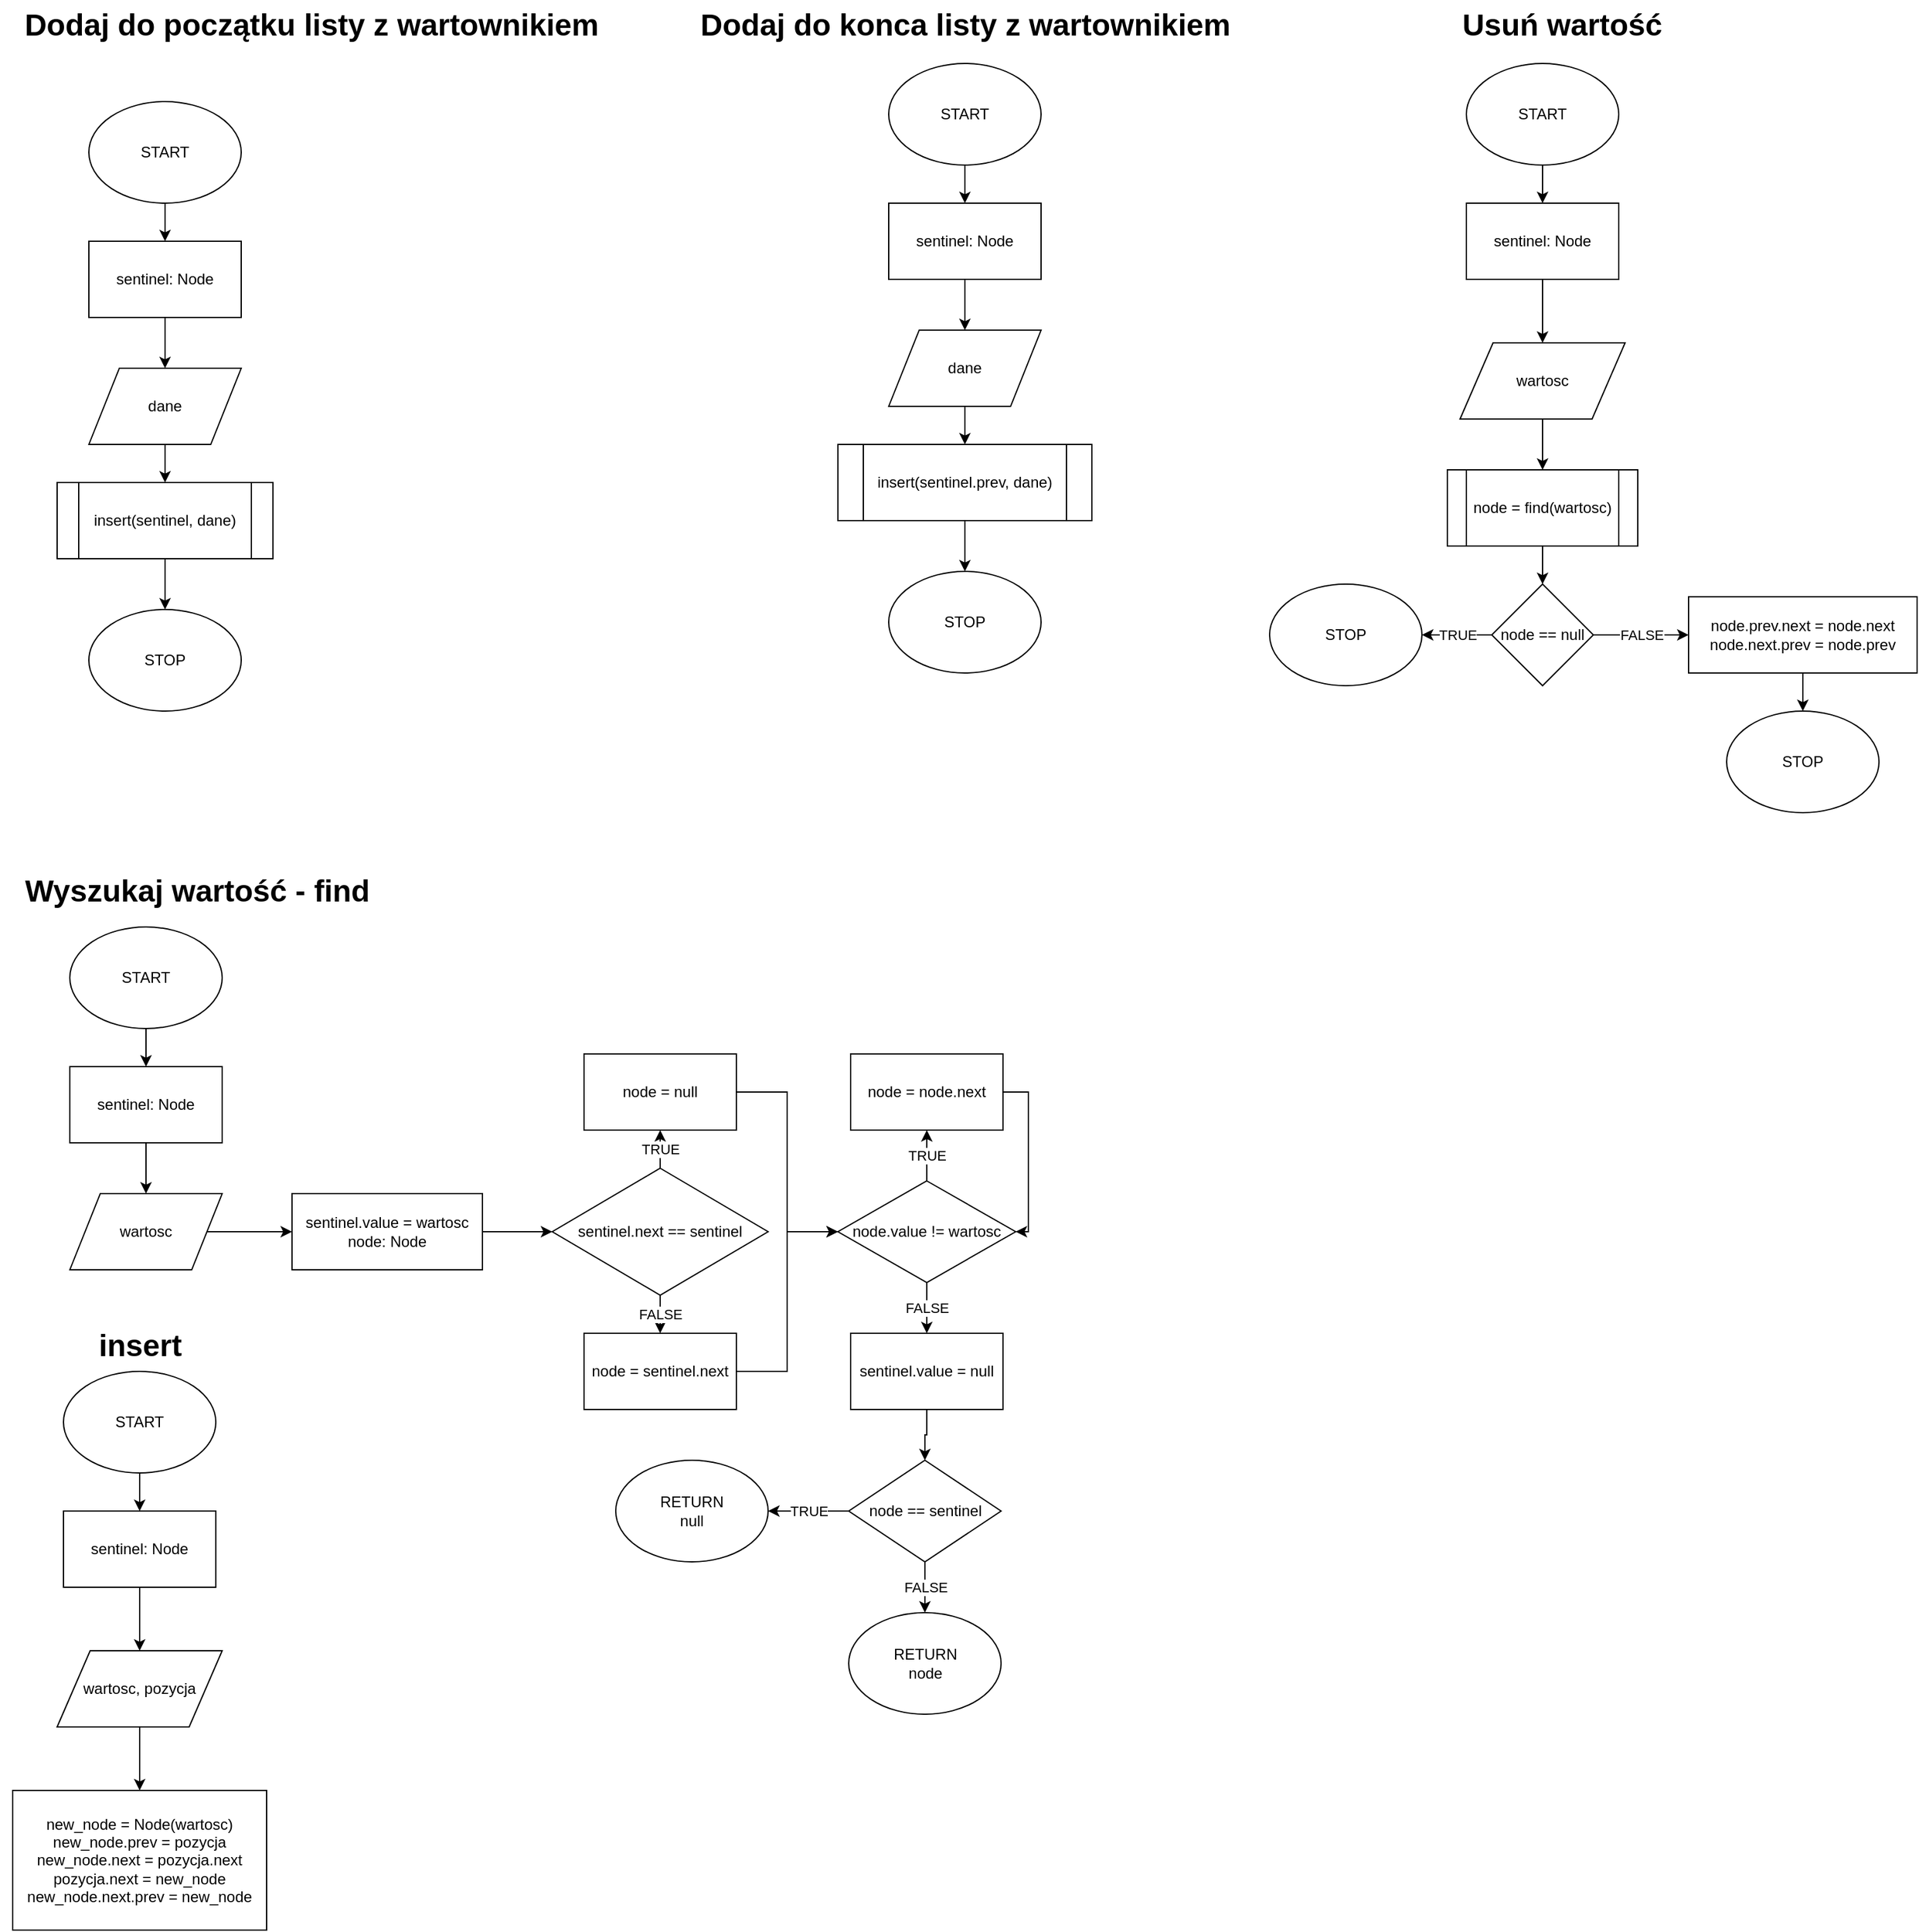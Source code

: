 <mxfile version="14.4.9" type="device"><diagram id="t-hnKw-bryal_KsDZZoD" name="Page-1"><mxGraphModel dx="1564" dy="1358" grid="1" gridSize="10" guides="1" tooltips="1" connect="1" arrows="1" fold="1" page="1" pageScale="1" pageWidth="827" pageHeight="1169" math="0" shadow="0"><root><mxCell id="0"/><mxCell id="1" parent="0"/><mxCell id="7YsWU4_cLGxjcix8OMJr-1" value="Dodaj do początku listy z wartownikiem" style="text;strokeColor=none;fillColor=none;html=1;fontSize=24;fontStyle=1;verticalAlign=middle;align=center;" parent="1" vertex="1"><mxGeometry width="490" height="40" as="geometry"/></mxCell><mxCell id="7YsWU4_cLGxjcix8OMJr-2" value="" style="edgeStyle=orthogonalEdgeStyle;rounded=0;orthogonalLoop=1;jettySize=auto;html=1;" parent="1" source="7YsWU4_cLGxjcix8OMJr-3" target="7YsWU4_cLGxjcix8OMJr-5" edge="1"><mxGeometry relative="1" as="geometry"/></mxCell><mxCell id="7YsWU4_cLGxjcix8OMJr-3" value="START" style="ellipse;whiteSpace=wrap;html=1;" parent="1" vertex="1"><mxGeometry x="70" y="80" width="120" height="80" as="geometry"/></mxCell><mxCell id="7YsWU4_cLGxjcix8OMJr-4" value="" style="edgeStyle=orthogonalEdgeStyle;rounded=0;orthogonalLoop=1;jettySize=auto;html=1;" parent="1" source="7YsWU4_cLGxjcix8OMJr-5" target="7YsWU4_cLGxjcix8OMJr-7" edge="1"><mxGeometry relative="1" as="geometry"/></mxCell><mxCell id="7YsWU4_cLGxjcix8OMJr-5" value="sentinel: Node" style="rounded=0;whiteSpace=wrap;html=1;" parent="1" vertex="1"><mxGeometry x="70" y="190" width="120" height="60" as="geometry"/></mxCell><mxCell id="7YsWU4_cLGxjcix8OMJr-6" value="" style="edgeStyle=orthogonalEdgeStyle;rounded=0;orthogonalLoop=1;jettySize=auto;html=1;entryX=0.5;entryY=0;entryDx=0;entryDy=0;" parent="1" source="7YsWU4_cLGxjcix8OMJr-7" target="qxih7zJAlxPjidm2RWaQ-11" edge="1"><mxGeometry relative="1" as="geometry"><mxPoint x="157.5" y="390" as="targetPoint"/></mxGeometry></mxCell><mxCell id="7YsWU4_cLGxjcix8OMJr-7" value="dane" style="shape=parallelogram;perimeter=parallelogramPerimeter;whiteSpace=wrap;html=1;" parent="1" vertex="1"><mxGeometry x="70" y="290" width="120" height="60" as="geometry"/></mxCell><mxCell id="7YsWU4_cLGxjcix8OMJr-34" value="Dodaj do konca listy z wartownikiem" style="text;strokeColor=none;fillColor=none;html=1;fontSize=24;fontStyle=1;verticalAlign=middle;align=center;" parent="1" vertex="1"><mxGeometry x="515" width="490" height="40" as="geometry"/></mxCell><mxCell id="7YsWU4_cLGxjcix8OMJr-37" value="Wyszukaj wartość - find" style="text;strokeColor=none;fillColor=none;html=1;fontSize=24;fontStyle=1;verticalAlign=middle;align=center;" parent="1" vertex="1"><mxGeometry x="10" y="682" width="290" height="40" as="geometry"/></mxCell><mxCell id="7YsWU4_cLGxjcix8OMJr-50" value="Usuń wartość" style="text;strokeColor=none;fillColor=none;html=1;fontSize=24;fontStyle=1;verticalAlign=middle;align=center;" parent="1" vertex="1"><mxGeometry x="1130" width="200" height="40" as="geometry"/></mxCell><mxCell id="qxih7zJAlxPjidm2RWaQ-2" value="insert" style="text;strokeColor=none;fillColor=none;html=1;fontSize=24;fontStyle=1;verticalAlign=middle;align=center;" parent="1" vertex="1"><mxGeometry x="10" y="1040" width="200" height="40" as="geometry"/></mxCell><mxCell id="qxih7zJAlxPjidm2RWaQ-8" value="" style="edgeStyle=orthogonalEdgeStyle;rounded=0;orthogonalLoop=1;jettySize=auto;html=1;" parent="1" source="qxih7zJAlxPjidm2RWaQ-3" target="qxih7zJAlxPjidm2RWaQ-7" edge="1"><mxGeometry relative="1" as="geometry"/></mxCell><mxCell id="qxih7zJAlxPjidm2RWaQ-3" value="sentinel: Node" style="rounded=0;whiteSpace=wrap;html=1;" parent="1" vertex="1"><mxGeometry x="50" y="1190" width="120" height="60" as="geometry"/></mxCell><mxCell id="qxih7zJAlxPjidm2RWaQ-5" value="" style="edgeStyle=orthogonalEdgeStyle;rounded=0;orthogonalLoop=1;jettySize=auto;html=1;" parent="1" source="qxih7zJAlxPjidm2RWaQ-4" target="qxih7zJAlxPjidm2RWaQ-3" edge="1"><mxGeometry relative="1" as="geometry"/></mxCell><mxCell id="qxih7zJAlxPjidm2RWaQ-4" value="START" style="ellipse;whiteSpace=wrap;html=1;" parent="1" vertex="1"><mxGeometry x="50" y="1080" width="120" height="80" as="geometry"/></mxCell><mxCell id="qxih7zJAlxPjidm2RWaQ-10" value="" style="edgeStyle=orthogonalEdgeStyle;rounded=0;orthogonalLoop=1;jettySize=auto;html=1;" parent="1" source="qxih7zJAlxPjidm2RWaQ-7" target="qxih7zJAlxPjidm2RWaQ-9" edge="1"><mxGeometry relative="1" as="geometry"/></mxCell><mxCell id="qxih7zJAlxPjidm2RWaQ-7" value="wartosc, pozycja" style="shape=parallelogram;perimeter=parallelogramPerimeter;whiteSpace=wrap;html=1;" parent="1" vertex="1"><mxGeometry x="45" y="1300" width="130" height="60" as="geometry"/></mxCell><mxCell id="qxih7zJAlxPjidm2RWaQ-9" value="new_node = Node(wartosc)&lt;br&gt;new_node.prev = pozycja&lt;br&gt;new_node.next = pozycja.next&lt;br&gt;pozycja.next = new_node&lt;br&gt;new_node.next.prev = new_node" style="rounded=0;whiteSpace=wrap;html=1;" parent="1" vertex="1"><mxGeometry x="10" y="1410" width="200" height="110" as="geometry"/></mxCell><mxCell id="qxih7zJAlxPjidm2RWaQ-13" value="" style="edgeStyle=orthogonalEdgeStyle;rounded=0;orthogonalLoop=1;jettySize=auto;html=1;" parent="1" source="qxih7zJAlxPjidm2RWaQ-11" target="qxih7zJAlxPjidm2RWaQ-12" edge="1"><mxGeometry relative="1" as="geometry"/></mxCell><mxCell id="qxih7zJAlxPjidm2RWaQ-11" value="insert(sentinel, dane)" style="shape=process;whiteSpace=wrap;html=1;backgroundOutline=1;" parent="1" vertex="1"><mxGeometry x="45" y="380" width="170" height="60" as="geometry"/></mxCell><mxCell id="qxih7zJAlxPjidm2RWaQ-12" value="STOP" style="ellipse;whiteSpace=wrap;html=1;" parent="1" vertex="1"><mxGeometry x="70" y="480" width="120" height="80" as="geometry"/></mxCell><mxCell id="qxih7zJAlxPjidm2RWaQ-14" value="" style="edgeStyle=orthogonalEdgeStyle;rounded=0;orthogonalLoop=1;jettySize=auto;html=1;" parent="1" source="qxih7zJAlxPjidm2RWaQ-15" target="qxih7zJAlxPjidm2RWaQ-17" edge="1"><mxGeometry relative="1" as="geometry"/></mxCell><mxCell id="qxih7zJAlxPjidm2RWaQ-15" value="START" style="ellipse;whiteSpace=wrap;html=1;" parent="1" vertex="1"><mxGeometry x="700" y="50" width="120" height="80" as="geometry"/></mxCell><mxCell id="qxih7zJAlxPjidm2RWaQ-16" value="" style="edgeStyle=orthogonalEdgeStyle;rounded=0;orthogonalLoop=1;jettySize=auto;html=1;" parent="1" source="qxih7zJAlxPjidm2RWaQ-17" target="qxih7zJAlxPjidm2RWaQ-19" edge="1"><mxGeometry relative="1" as="geometry"/></mxCell><mxCell id="qxih7zJAlxPjidm2RWaQ-17" value="sentinel: Node" style="rounded=0;whiteSpace=wrap;html=1;" parent="1" vertex="1"><mxGeometry x="700" y="160" width="120" height="60" as="geometry"/></mxCell><mxCell id="qxih7zJAlxPjidm2RWaQ-18" value="" style="edgeStyle=orthogonalEdgeStyle;rounded=0;orthogonalLoop=1;jettySize=auto;html=1;entryX=0.5;entryY=0;entryDx=0;entryDy=0;" parent="1" source="qxih7zJAlxPjidm2RWaQ-19" target="qxih7zJAlxPjidm2RWaQ-21" edge="1"><mxGeometry relative="1" as="geometry"><mxPoint x="787.5" y="360" as="targetPoint"/></mxGeometry></mxCell><mxCell id="qxih7zJAlxPjidm2RWaQ-19" value="dane" style="shape=parallelogram;perimeter=parallelogramPerimeter;whiteSpace=wrap;html=1;" parent="1" vertex="1"><mxGeometry x="700" y="260" width="120" height="60" as="geometry"/></mxCell><mxCell id="qxih7zJAlxPjidm2RWaQ-20" value="" style="edgeStyle=orthogonalEdgeStyle;rounded=0;orthogonalLoop=1;jettySize=auto;html=1;" parent="1" source="qxih7zJAlxPjidm2RWaQ-21" target="qxih7zJAlxPjidm2RWaQ-22" edge="1"><mxGeometry relative="1" as="geometry"/></mxCell><mxCell id="qxih7zJAlxPjidm2RWaQ-21" value="insert(sentinel.prev, dane)" style="shape=process;whiteSpace=wrap;html=1;backgroundOutline=1;" parent="1" vertex="1"><mxGeometry x="660" y="350" width="200" height="60" as="geometry"/></mxCell><mxCell id="qxih7zJAlxPjidm2RWaQ-22" value="STOP" style="ellipse;whiteSpace=wrap;html=1;" parent="1" vertex="1"><mxGeometry x="700" y="450" width="120" height="80" as="geometry"/></mxCell><mxCell id="qxih7zJAlxPjidm2RWaQ-24" value="" style="edgeStyle=orthogonalEdgeStyle;rounded=0;orthogonalLoop=1;jettySize=auto;html=1;" parent="1" source="qxih7zJAlxPjidm2RWaQ-25" target="qxih7zJAlxPjidm2RWaQ-27" edge="1"><mxGeometry relative="1" as="geometry"/></mxCell><mxCell id="qxih7zJAlxPjidm2RWaQ-25" value="START" style="ellipse;whiteSpace=wrap;html=1;" parent="1" vertex="1"><mxGeometry x="55" y="730" width="120" height="80" as="geometry"/></mxCell><mxCell id="qxih7zJAlxPjidm2RWaQ-26" value="" style="edgeStyle=orthogonalEdgeStyle;rounded=0;orthogonalLoop=1;jettySize=auto;html=1;" parent="1" source="qxih7zJAlxPjidm2RWaQ-27" target="qxih7zJAlxPjidm2RWaQ-28" edge="1"><mxGeometry relative="1" as="geometry"/></mxCell><mxCell id="qxih7zJAlxPjidm2RWaQ-27" value="sentinel: Node" style="rounded=0;whiteSpace=wrap;html=1;" parent="1" vertex="1"><mxGeometry x="55" y="840" width="120" height="60" as="geometry"/></mxCell><mxCell id="qxih7zJAlxPjidm2RWaQ-30" value="" style="edgeStyle=orthogonalEdgeStyle;rounded=0;orthogonalLoop=1;jettySize=auto;html=1;" parent="1" source="qxih7zJAlxPjidm2RWaQ-28" target="qxih7zJAlxPjidm2RWaQ-29" edge="1"><mxGeometry relative="1" as="geometry"/></mxCell><mxCell id="qxih7zJAlxPjidm2RWaQ-28" value="wartosc" style="shape=parallelogram;perimeter=parallelogramPerimeter;whiteSpace=wrap;html=1;" parent="1" vertex="1"><mxGeometry x="55" y="940" width="120" height="60" as="geometry"/></mxCell><mxCell id="qxih7zJAlxPjidm2RWaQ-32" value="" style="edgeStyle=orthogonalEdgeStyle;rounded=0;orthogonalLoop=1;jettySize=auto;html=1;" parent="1" source="qxih7zJAlxPjidm2RWaQ-29" target="qxih7zJAlxPjidm2RWaQ-31" edge="1"><mxGeometry relative="1" as="geometry"/></mxCell><mxCell id="qxih7zJAlxPjidm2RWaQ-29" value="sentinel.value = wartosc&lt;br&gt;node: Node" style="rounded=0;whiteSpace=wrap;html=1;" parent="1" vertex="1"><mxGeometry x="230" y="940" width="150" height="60" as="geometry"/></mxCell><mxCell id="qxih7zJAlxPjidm2RWaQ-37" value="FALSE" style="edgeStyle=orthogonalEdgeStyle;rounded=0;orthogonalLoop=1;jettySize=auto;html=1;" parent="1" source="qxih7zJAlxPjidm2RWaQ-31" target="qxih7zJAlxPjidm2RWaQ-36" edge="1"><mxGeometry relative="1" as="geometry"/></mxCell><mxCell id="qxih7zJAlxPjidm2RWaQ-38" value="TRUE" style="edgeStyle=orthogonalEdgeStyle;rounded=0;orthogonalLoop=1;jettySize=auto;html=1;" parent="1" source="qxih7zJAlxPjidm2RWaQ-31" target="qxih7zJAlxPjidm2RWaQ-35" edge="1"><mxGeometry relative="1" as="geometry"/></mxCell><mxCell id="qxih7zJAlxPjidm2RWaQ-31" value="sentinel.next == sentinel" style="rhombus;whiteSpace=wrap;html=1;" parent="1" vertex="1"><mxGeometry x="435" y="920" width="170" height="100" as="geometry"/></mxCell><mxCell id="qxih7zJAlxPjidm2RWaQ-41" style="edgeStyle=orthogonalEdgeStyle;rounded=0;orthogonalLoop=1;jettySize=auto;html=1;exitX=1;exitY=0.5;exitDx=0;exitDy=0;entryX=0;entryY=0.5;entryDx=0;entryDy=0;" parent="1" source="qxih7zJAlxPjidm2RWaQ-35" target="qxih7zJAlxPjidm2RWaQ-39" edge="1"><mxGeometry relative="1" as="geometry"/></mxCell><mxCell id="qxih7zJAlxPjidm2RWaQ-35" value="node = null" style="rounded=0;whiteSpace=wrap;html=1;" parent="1" vertex="1"><mxGeometry x="460" y="830" width="120" height="60" as="geometry"/></mxCell><mxCell id="qxih7zJAlxPjidm2RWaQ-40" style="edgeStyle=orthogonalEdgeStyle;rounded=0;orthogonalLoop=1;jettySize=auto;html=1;exitX=1;exitY=0.5;exitDx=0;exitDy=0;entryX=0;entryY=0.5;entryDx=0;entryDy=0;" parent="1" source="qxih7zJAlxPjidm2RWaQ-36" target="qxih7zJAlxPjidm2RWaQ-39" edge="1"><mxGeometry relative="1" as="geometry"/></mxCell><mxCell id="qxih7zJAlxPjidm2RWaQ-36" value="node = sentinel.next" style="rounded=0;whiteSpace=wrap;html=1;" parent="1" vertex="1"><mxGeometry x="460" y="1050" width="120" height="60" as="geometry"/></mxCell><mxCell id="qxih7zJAlxPjidm2RWaQ-43" value="TRUE" style="edgeStyle=orthogonalEdgeStyle;rounded=0;orthogonalLoop=1;jettySize=auto;html=1;" parent="1" source="qxih7zJAlxPjidm2RWaQ-39" target="qxih7zJAlxPjidm2RWaQ-42" edge="1"><mxGeometry relative="1" as="geometry"/></mxCell><mxCell id="qxih7zJAlxPjidm2RWaQ-47" value="FALSE" style="edgeStyle=orthogonalEdgeStyle;rounded=0;orthogonalLoop=1;jettySize=auto;html=1;" parent="1" source="qxih7zJAlxPjidm2RWaQ-39" target="qxih7zJAlxPjidm2RWaQ-46" edge="1"><mxGeometry relative="1" as="geometry"/></mxCell><mxCell id="qxih7zJAlxPjidm2RWaQ-39" value="node.value != wartosc" style="rhombus;whiteSpace=wrap;html=1;" parent="1" vertex="1"><mxGeometry x="660" y="930" width="140" height="80" as="geometry"/></mxCell><mxCell id="qxih7zJAlxPjidm2RWaQ-45" style="edgeStyle=orthogonalEdgeStyle;rounded=0;orthogonalLoop=1;jettySize=auto;html=1;exitX=1;exitY=0.5;exitDx=0;exitDy=0;entryX=1;entryY=0.5;entryDx=0;entryDy=0;" parent="1" source="qxih7zJAlxPjidm2RWaQ-42" target="qxih7zJAlxPjidm2RWaQ-39" edge="1"><mxGeometry relative="1" as="geometry"><Array as="points"><mxPoint x="810" y="860"/><mxPoint x="810" y="970"/></Array></mxGeometry></mxCell><mxCell id="qxih7zJAlxPjidm2RWaQ-42" value="node = node.next" style="rounded=0;whiteSpace=wrap;html=1;" parent="1" vertex="1"><mxGeometry x="670" y="830" width="120" height="60" as="geometry"/></mxCell><mxCell id="qxih7zJAlxPjidm2RWaQ-49" value="" style="edgeStyle=orthogonalEdgeStyle;rounded=0;orthogonalLoop=1;jettySize=auto;html=1;" parent="1" source="qxih7zJAlxPjidm2RWaQ-46" target="qxih7zJAlxPjidm2RWaQ-48" edge="1"><mxGeometry relative="1" as="geometry"/></mxCell><mxCell id="qxih7zJAlxPjidm2RWaQ-46" value="sentinel.value = null" style="rounded=0;whiteSpace=wrap;html=1;" parent="1" vertex="1"><mxGeometry x="670" y="1050" width="120" height="60" as="geometry"/></mxCell><mxCell id="qxih7zJAlxPjidm2RWaQ-52" value="FALSE" style="edgeStyle=orthogonalEdgeStyle;rounded=0;orthogonalLoop=1;jettySize=auto;html=1;" parent="1" source="qxih7zJAlxPjidm2RWaQ-48" target="qxih7zJAlxPjidm2RWaQ-51" edge="1"><mxGeometry relative="1" as="geometry"/></mxCell><mxCell id="qxih7zJAlxPjidm2RWaQ-53" value="TRUE" style="edgeStyle=orthogonalEdgeStyle;rounded=0;orthogonalLoop=1;jettySize=auto;html=1;" parent="1" source="qxih7zJAlxPjidm2RWaQ-48" target="qxih7zJAlxPjidm2RWaQ-50" edge="1"><mxGeometry relative="1" as="geometry"/></mxCell><mxCell id="qxih7zJAlxPjidm2RWaQ-48" value="node == sentinel" style="rhombus;whiteSpace=wrap;html=1;" parent="1" vertex="1"><mxGeometry x="668.5" y="1150" width="120" height="80" as="geometry"/></mxCell><mxCell id="qxih7zJAlxPjidm2RWaQ-50" value="RETURN&lt;br&gt;null" style="ellipse;whiteSpace=wrap;html=1;" parent="1" vertex="1"><mxGeometry x="485" y="1150" width="120" height="80" as="geometry"/></mxCell><mxCell id="qxih7zJAlxPjidm2RWaQ-51" value="RETURN&lt;br&gt;node" style="ellipse;whiteSpace=wrap;html=1;" parent="1" vertex="1"><mxGeometry x="668.5" y="1270" width="120" height="80" as="geometry"/></mxCell><mxCell id="qxih7zJAlxPjidm2RWaQ-54" value="" style="edgeStyle=orthogonalEdgeStyle;rounded=0;orthogonalLoop=1;jettySize=auto;html=1;" parent="1" source="qxih7zJAlxPjidm2RWaQ-55" target="qxih7zJAlxPjidm2RWaQ-58" edge="1"><mxGeometry relative="1" as="geometry"/></mxCell><mxCell id="qxih7zJAlxPjidm2RWaQ-55" value="sentinel: Node" style="rounded=0;whiteSpace=wrap;html=1;" parent="1" vertex="1"><mxGeometry x="1155" y="160" width="120" height="60" as="geometry"/></mxCell><mxCell id="qxih7zJAlxPjidm2RWaQ-56" value="" style="edgeStyle=orthogonalEdgeStyle;rounded=0;orthogonalLoop=1;jettySize=auto;html=1;" parent="1" source="qxih7zJAlxPjidm2RWaQ-57" target="qxih7zJAlxPjidm2RWaQ-55" edge="1"><mxGeometry relative="1" as="geometry"/></mxCell><mxCell id="qxih7zJAlxPjidm2RWaQ-57" value="START" style="ellipse;whiteSpace=wrap;html=1;" parent="1" vertex="1"><mxGeometry x="1155" y="50" width="120" height="80" as="geometry"/></mxCell><mxCell id="qxih7zJAlxPjidm2RWaQ-61" value="" style="edgeStyle=orthogonalEdgeStyle;rounded=0;orthogonalLoop=1;jettySize=auto;html=1;" parent="1" source="qxih7zJAlxPjidm2RWaQ-58" target="qxih7zJAlxPjidm2RWaQ-60" edge="1"><mxGeometry relative="1" as="geometry"/></mxCell><mxCell id="qxih7zJAlxPjidm2RWaQ-58" value="wartosc" style="shape=parallelogram;perimeter=parallelogramPerimeter;whiteSpace=wrap;html=1;" parent="1" vertex="1"><mxGeometry x="1150" y="270" width="130" height="60" as="geometry"/></mxCell><mxCell id="qxih7zJAlxPjidm2RWaQ-69" value="" style="edgeStyle=orthogonalEdgeStyle;rounded=0;orthogonalLoop=1;jettySize=auto;html=1;" parent="1" source="qxih7zJAlxPjidm2RWaQ-59" target="qxih7zJAlxPjidm2RWaQ-68" edge="1"><mxGeometry relative="1" as="geometry"/></mxCell><mxCell id="qxih7zJAlxPjidm2RWaQ-59" value="node.prev.next = node.next&lt;br&gt;node.next.prev = node.prev" style="rounded=0;whiteSpace=wrap;html=1;" parent="1" vertex="1"><mxGeometry x="1330" y="470" width="180" height="60" as="geometry"/></mxCell><mxCell id="qxih7zJAlxPjidm2RWaQ-63" value="" style="edgeStyle=orthogonalEdgeStyle;rounded=0;orthogonalLoop=1;jettySize=auto;html=1;" parent="1" source="qxih7zJAlxPjidm2RWaQ-60" target="qxih7zJAlxPjidm2RWaQ-62" edge="1"><mxGeometry relative="1" as="geometry"/></mxCell><mxCell id="qxih7zJAlxPjidm2RWaQ-60" value="node = find(wartosc)" style="shape=process;whiteSpace=wrap;html=1;backgroundOutline=1;" parent="1" vertex="1"><mxGeometry x="1140" y="370" width="150" height="60" as="geometry"/></mxCell><mxCell id="qxih7zJAlxPjidm2RWaQ-65" value="TRUE" style="edgeStyle=orthogonalEdgeStyle;rounded=0;orthogonalLoop=1;jettySize=auto;html=1;" parent="1" source="qxih7zJAlxPjidm2RWaQ-62" target="qxih7zJAlxPjidm2RWaQ-64" edge="1"><mxGeometry relative="1" as="geometry"/></mxCell><mxCell id="qxih7zJAlxPjidm2RWaQ-67" value="FALSE" style="edgeStyle=orthogonalEdgeStyle;rounded=0;orthogonalLoop=1;jettySize=auto;html=1;" parent="1" source="qxih7zJAlxPjidm2RWaQ-62" target="qxih7zJAlxPjidm2RWaQ-59" edge="1"><mxGeometry relative="1" as="geometry"/></mxCell><mxCell id="qxih7zJAlxPjidm2RWaQ-62" value="node == null" style="rhombus;whiteSpace=wrap;html=1;" parent="1" vertex="1"><mxGeometry x="1175" y="460" width="80" height="80" as="geometry"/></mxCell><mxCell id="qxih7zJAlxPjidm2RWaQ-64" value="STOP" style="ellipse;whiteSpace=wrap;html=1;" parent="1" vertex="1"><mxGeometry x="1000" y="460" width="120" height="80" as="geometry"/></mxCell><mxCell id="qxih7zJAlxPjidm2RWaQ-68" value="STOP" style="ellipse;whiteSpace=wrap;html=1;" parent="1" vertex="1"><mxGeometry x="1360" y="560" width="120" height="80" as="geometry"/></mxCell></root></mxGraphModel></diagram></mxfile>